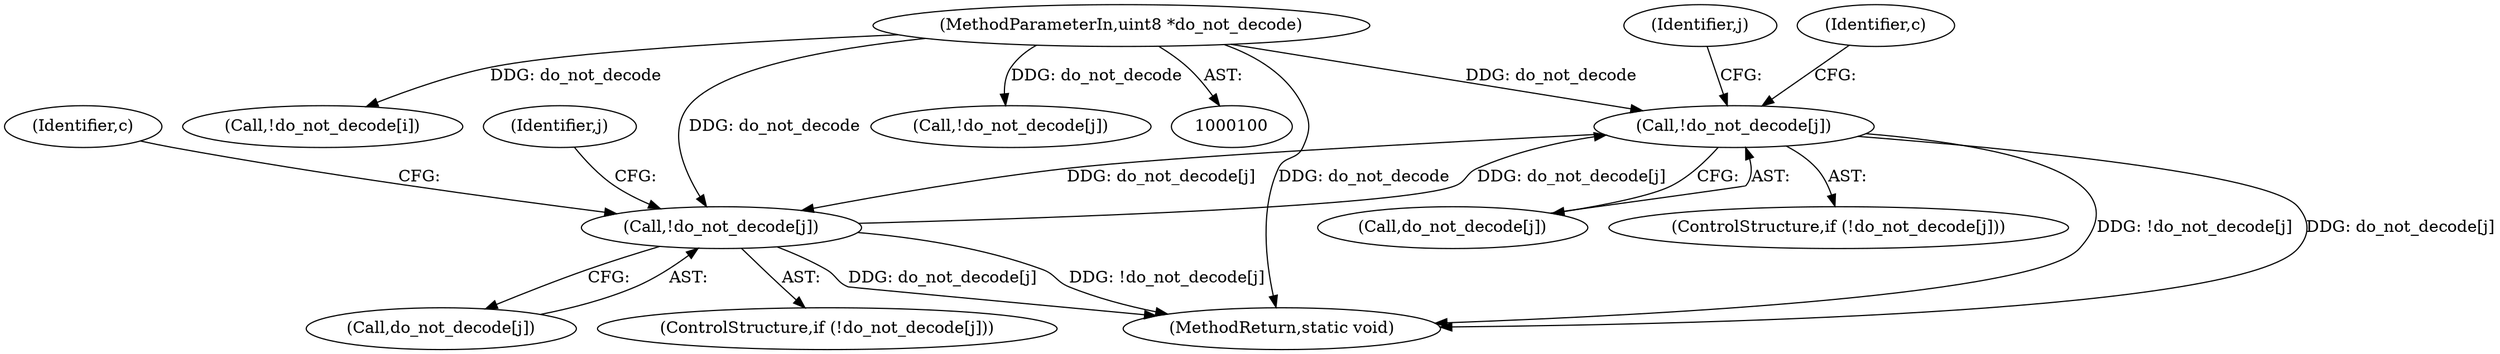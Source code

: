 digraph "0_stb_244d83bc3d859293f55812d48b3db168e581f6ab@array" {
"1000884" [label="(Call,!do_not_decode[j])"];
"1000820" [label="(Call,!do_not_decode[j])"];
"1000884" [label="(Call,!do_not_decode[j])"];
"1000106" [label="(MethodParameterIn,uint8 *do_not_decode)"];
"1000883" [label="(ControlStructure,if (!do_not_decode[j]))"];
"1000106" [label="(MethodParameterIn,uint8 *do_not_decode)"];
"1000884" [label="(Call,!do_not_decode[j])"];
"1000885" [label="(Call,do_not_decode[j])"];
"1000827" [label="(Identifier,c)"];
"1000817" [label="(Identifier,j)"];
"1000820" [label="(Call,!do_not_decode[j])"];
"1000881" [label="(Identifier,j)"];
"1000891" [label="(Identifier,c)"];
"1000821" [label="(Call,do_not_decode[j])"];
"1000819" [label="(ControlStructure,if (!do_not_decode[j]))"];
"1000227" [label="(Call,!do_not_decode[i])"];
"1000967" [label="(MethodReturn,static void)"];
"1000259" [label="(Call,!do_not_decode[j])"];
"1000884" -> "1000883"  [label="AST: "];
"1000884" -> "1000885"  [label="CFG: "];
"1000885" -> "1000884"  [label="AST: "];
"1000891" -> "1000884"  [label="CFG: "];
"1000881" -> "1000884"  [label="CFG: "];
"1000884" -> "1000967"  [label="DDG: !do_not_decode[j]"];
"1000884" -> "1000967"  [label="DDG: do_not_decode[j]"];
"1000884" -> "1000820"  [label="DDG: do_not_decode[j]"];
"1000820" -> "1000884"  [label="DDG: do_not_decode[j]"];
"1000106" -> "1000884"  [label="DDG: do_not_decode"];
"1000820" -> "1000819"  [label="AST: "];
"1000820" -> "1000821"  [label="CFG: "];
"1000821" -> "1000820"  [label="AST: "];
"1000827" -> "1000820"  [label="CFG: "];
"1000817" -> "1000820"  [label="CFG: "];
"1000820" -> "1000967"  [label="DDG: !do_not_decode[j]"];
"1000820" -> "1000967"  [label="DDG: do_not_decode[j]"];
"1000106" -> "1000820"  [label="DDG: do_not_decode"];
"1000106" -> "1000100"  [label="AST: "];
"1000106" -> "1000967"  [label="DDG: do_not_decode"];
"1000106" -> "1000227"  [label="DDG: do_not_decode"];
"1000106" -> "1000259"  [label="DDG: do_not_decode"];
}
